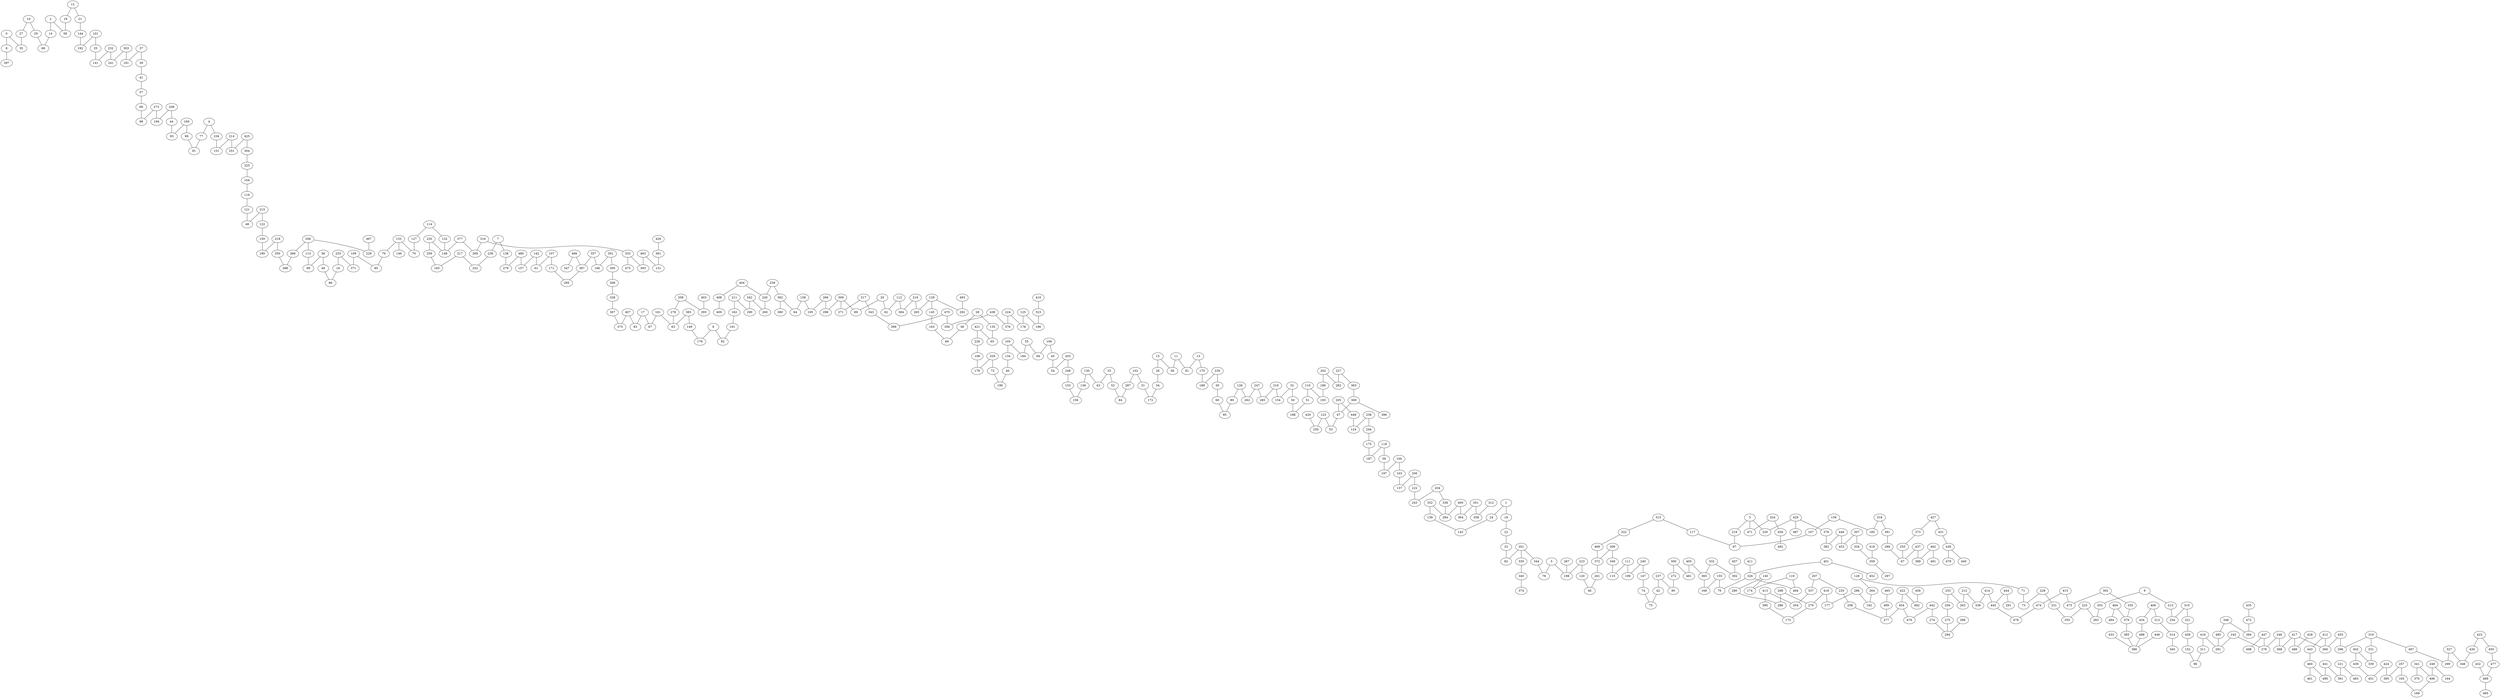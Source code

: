 graph G{
0--8;
0--35;
1--24;
1--18;
2--14;
2--58;
3--219;
3--320;
3--471;
4--77;
4--234;
5--78;
5--198;
6--176;
6--92;
7--236;
7--138;
8--397;
9--353;
9--213;
400--284;
400--364;
401--326;
401--452;
402--339;
402--439;
403--293;
404--245;
404--408;
405--481;
405--365;
406--434;
406--313;
407--375;
407--83;
408--409;
410--323;
411--326;
412--360;
412--443;
413--390;
413--354;
414--336;
414--445;
415--474;
415--473;
416--311;
416--281;
417--368;
417--360;
417--486;
418--270;
418--177;
419--359;
420--250;
421--65;
421--226;
300--272;
300--481;
301--166;
301--305;
422--454;
422--492;
302--473;
302--335;
423--430;
423--450;
303--241;
303--181;
424--451;
424--395;
425--251;
425--304;
304--325;
305--308;
426--361;
306--372;
306--349;
427--373;
427--431;
428--486;
307--453;
307--334;
308--328;
429--320;
429--378;
429--487;
309--298;
309--89;
309--271;
430--346;
310--254;
310--321;
431--436;
311--96;
432--489;
433--386;
312--358;
434--488;
313--314;
314--345;
435--472;
315--322;
315--117;
436--440;
436--478;
437--67;
437--389;
316--269;
316--333;
317--271;
317--343;
438--356;
438--376;
439--451;
318--185;
318--381;
319--296;
319--331;
319--497;
441--490;
441--391;
200--137;
200--222;
442--476;
442--274;
321--459;
201--82;
201--330;
201--344;
443--460;
322--469;
202--186;
202--282;
444--445;
444--291;
323--196;
203--54;
203--248;
445--479;
324--471;
324--456;
325--104;
204--243;
204--338;
446--382;
446--453;
205--47;
205--448;
326--79;
326--494;
447--276;
447--498;
206--366;
206--113;
206--229;
448--124;
327--299;
327--346;
328--367;
207--337;
207--235;
449--386;
208--194;
208--44;
329--179;
329--72;
209--278;
209--293;
450--477;
330--340;
210--285;
210--154;
331--339;
211--162;
211--290;
332--365;
332--392;
454--277;
454--476;
212--263;
212--336;
333--393;
333--475;
213--254;
455--360;
455--296;
334--359;
214--151;
214--251;
335--379;
456--482;
215--48;
215--122;
457--392;
216--384;
216--265;
337--354;
458--492;
217--183;
217--252;
338--284;
459--152;
218--180;
218--350;
219--97;
460--461;
460--490;
340--374;
220--148;
220--259;
341--496;
341--370;
462--389;
462--491;
342--290;
342--260;
100--197;
100--103;
221--391;
221--483;
463--393;
463--131;
101--192;
101--25;
222--243;
464--379;
464--484;
343--399;
102--287;
102--31;
344--78;
223--198;
223--120;
465--499;
103--137;
224--376;
224--178;
466--387;
466--347;
104--116;
225--355;
225--283;
467--229;
226--108;
105--134;
105--184;
106--94;
106--45;
227--282;
227--363;
348--485;
348--394;
469--372;
107--61;
107--171;
349--115;
228--73;
228--231;
108--179;
109--371;
109--85;
470--399;
470--356;
350--388;
230--189;
230--30;
472--394;
351--364;
351--358;
110--51;
110--193;
352--284;
352--139;
231--355;
232--141;
232--241;
111--115;
111--199;
474--479;
353--283;
233--16;
233--371;
112--62;
112--384;
234--151;
113--99;
114--127;
114--132;
235--258;
477--489;
236--252;
357--387;
357--166;
116--121;
237--42;
237--90;
238--124;
238--244;
117--97;
359--297;
239--245;
239--362;
118--187;
118--59;
119--494;
119--174;
10--27;
10--29;
11--56;
11--81;
12--19;
12--21;
13--81;
13--170;
14--68;
15--26;
15--56;
16--86;
17--83;
17--87;
18--22;
19--58;
480--279;
480--157;
240--199;
240--147;
361--131;
362--64;
362--380;
120--46;
121--48;
363--369;
242--281;
242--276;
122--150;
485--281;
123--53;
123--250;
244--175;
365--168;
366--388;
245--260;
367--375;
488--386;
246--276;
246--368;
125--178;
125--196;
126--80;
126--262;
247--262;
247--285;
489--495;
127--70;
248--153;
369--47;
369--396;
128--264;
128--71;
249--496;
249--164;
129--265;
129--145;
129--292;
20--89;
20--62;
21--144;
22--23;
23--82;
24--143;
25--141;
26--34;
27--35;
28--38;
28--135;
29--68;
130--136;
130--43;
372--261;
493--292;
373--255;
132--148;
253--256;
253--263;
133--76;
133--70;
133--146;
496--169;
134--40;
497--299;
255--67;
135--65;
256--275;
377--148;
377--269;
136--156;
499--277;
257--395;
257--165;
378--382;
258--277;
379--385;
259--183;
138--279;
139--143;
30--60;
31--172;
32--154;
32--50;
33--43;
33--52;
34--172;
36--99;
36--49;
37--181;
37--39;
38--69;
39--41;
381--289;
261--46;
140--174;
140--280;
383--63;
383--149;
142--157;
142--61;
385--386;
264--182;
144--192;
387--295;
266--195;
266--298;
145--163;
267--198;
147--74;
268--286;
268--270;
149--176;
40--190;
41--57;
42--75;
44--93;
45--54;
47--53;
49--86;
390--173;
270--173;
150--180;
272--90;
273--98;
273--194;
152--96;
153--156;
274--294;
275--294;
155--168;
155--79;
398--294;
278--63;
158--64;
158--195;
159--167;
159--185;
50--188;
51--188;
52--84;
55--184;
55--94;
57--66;
59--197;
280--286;
160--93;
160--88;
161--87;
161--63;
162--191;
163--69;
165--169;
287--84;
288--177;
288--182;
167--97;
289--67;
60--95;
66--98;
170--189;
171--295;
175--187;
71--73;
72--190;
74--75;
76--85;
77--91;
186--193;
80--95;
88--91;
191--92;
}